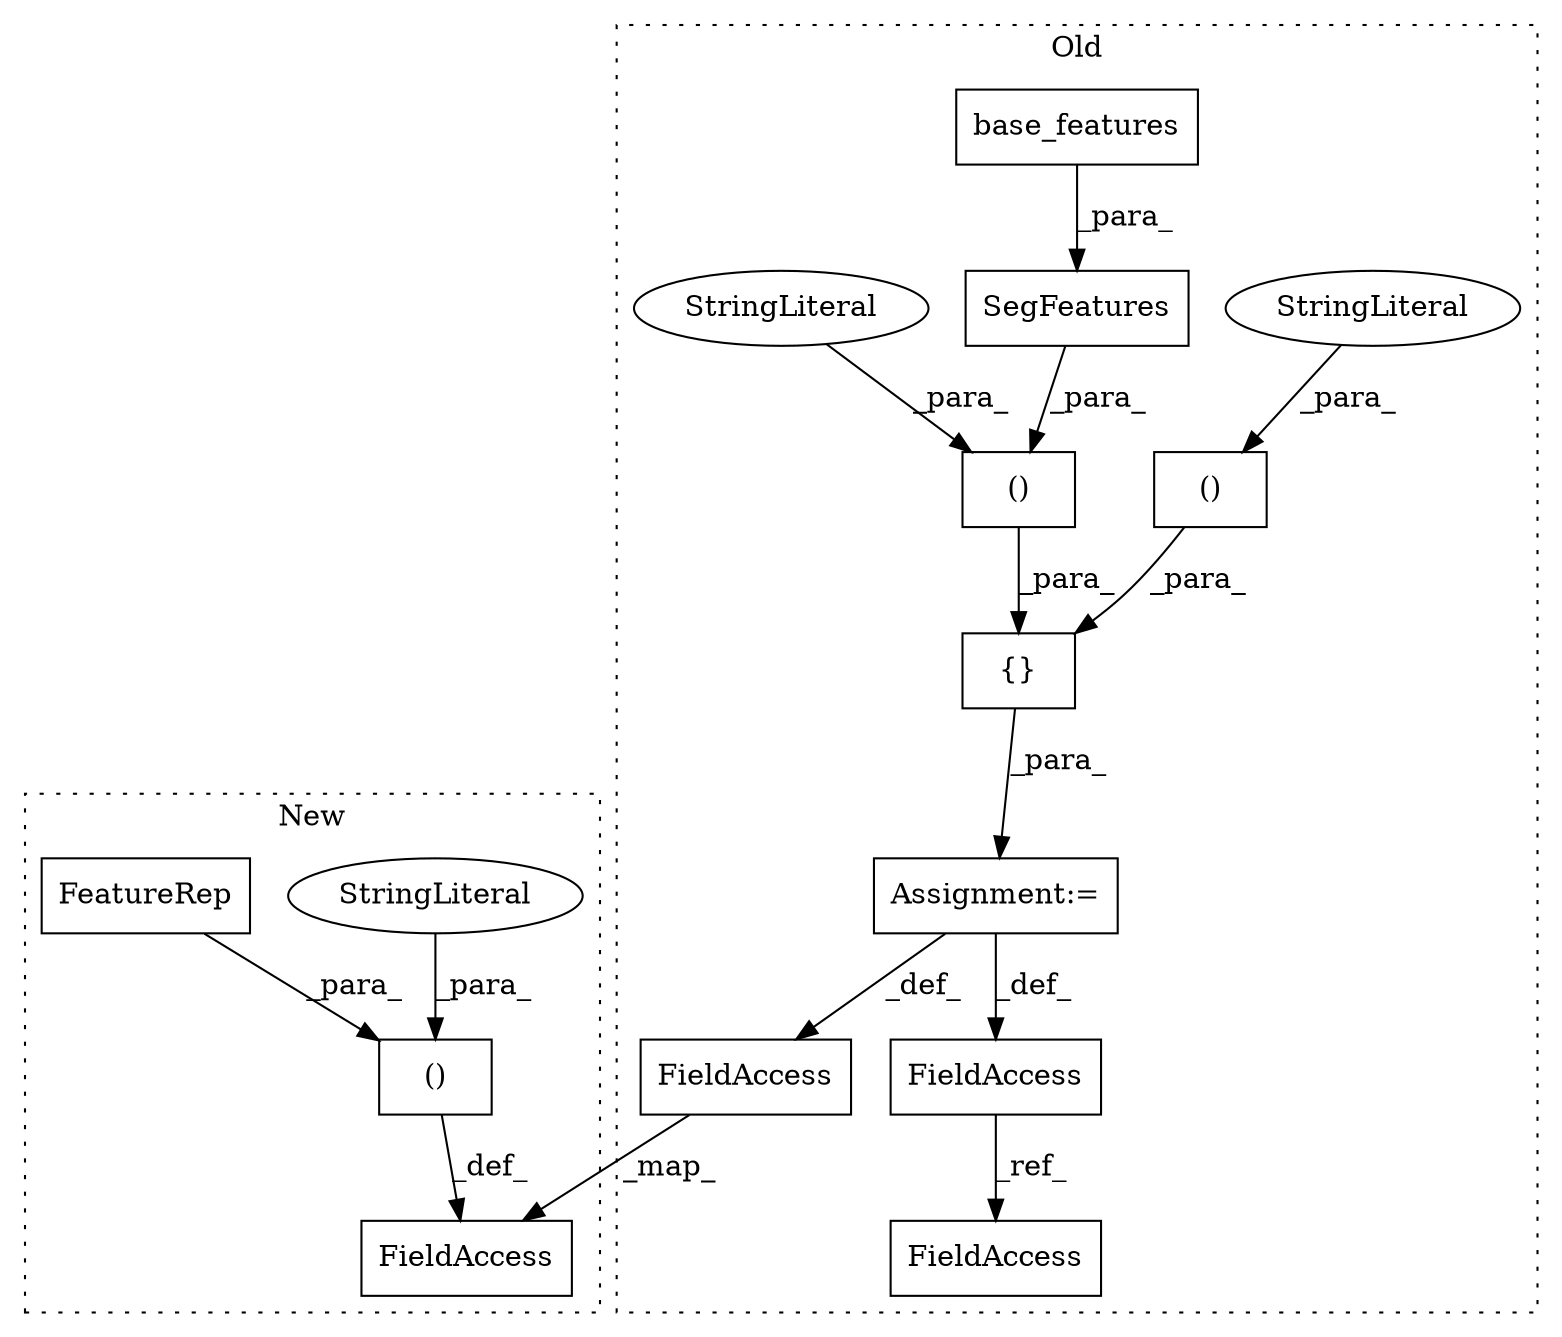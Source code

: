 digraph G {
subgraph cluster0 {
1 [label="SegFeatures" a="32" s="1848,1875" l="12,1" shape="box"];
3 [label="()" a="106" s="1825" l="51" shape="box"];
4 [label="{}" a="4" s="1781,1876" l="6,2" shape="box"];
5 [label="()" a="106" s="1787" l="31" shape="box"];
6 [label="base_features" a="32" s="1860" l="15" shape="box"];
8 [label="StringLiteral" a="45" s="1787" l="9" shape="ellipse"];
9 [label="StringLiteral" a="45" s="1825" l="10" shape="ellipse"];
11 [label="Assignment:=" a="7" s="1762" l="1" shape="box"];
12 [label="FieldAccess" a="22" s="1758" l="4" shape="box"];
13 [label="FieldAccess" a="22" s="2020" l="4" shape="box"];
14 [label="FieldAccess" a="22" s="2480" l="9" shape="box"];
label = "Old";
style="dotted";
}
subgraph cluster1 {
2 [label="()" a="106" s="1772" l="35" shape="box"];
7 [label="StringLiteral" a="45" s="1772" l="10" shape="ellipse"];
10 [label="FeatureRep" a="32" s="1795" l="12" shape="box"];
15 [label="FieldAccess" a="22" s="2376" l="9" shape="box"];
label = "New";
style="dotted";
}
1 -> 3 [label="_para_"];
2 -> 15 [label="_def_"];
3 -> 4 [label="_para_"];
4 -> 11 [label="_para_"];
5 -> 4 [label="_para_"];
6 -> 1 [label="_para_"];
7 -> 2 [label="_para_"];
8 -> 5 [label="_para_"];
9 -> 3 [label="_para_"];
10 -> 2 [label="_para_"];
11 -> 12 [label="_def_"];
11 -> 14 [label="_def_"];
12 -> 13 [label="_ref_"];
14 -> 15 [label="_map_"];
}
